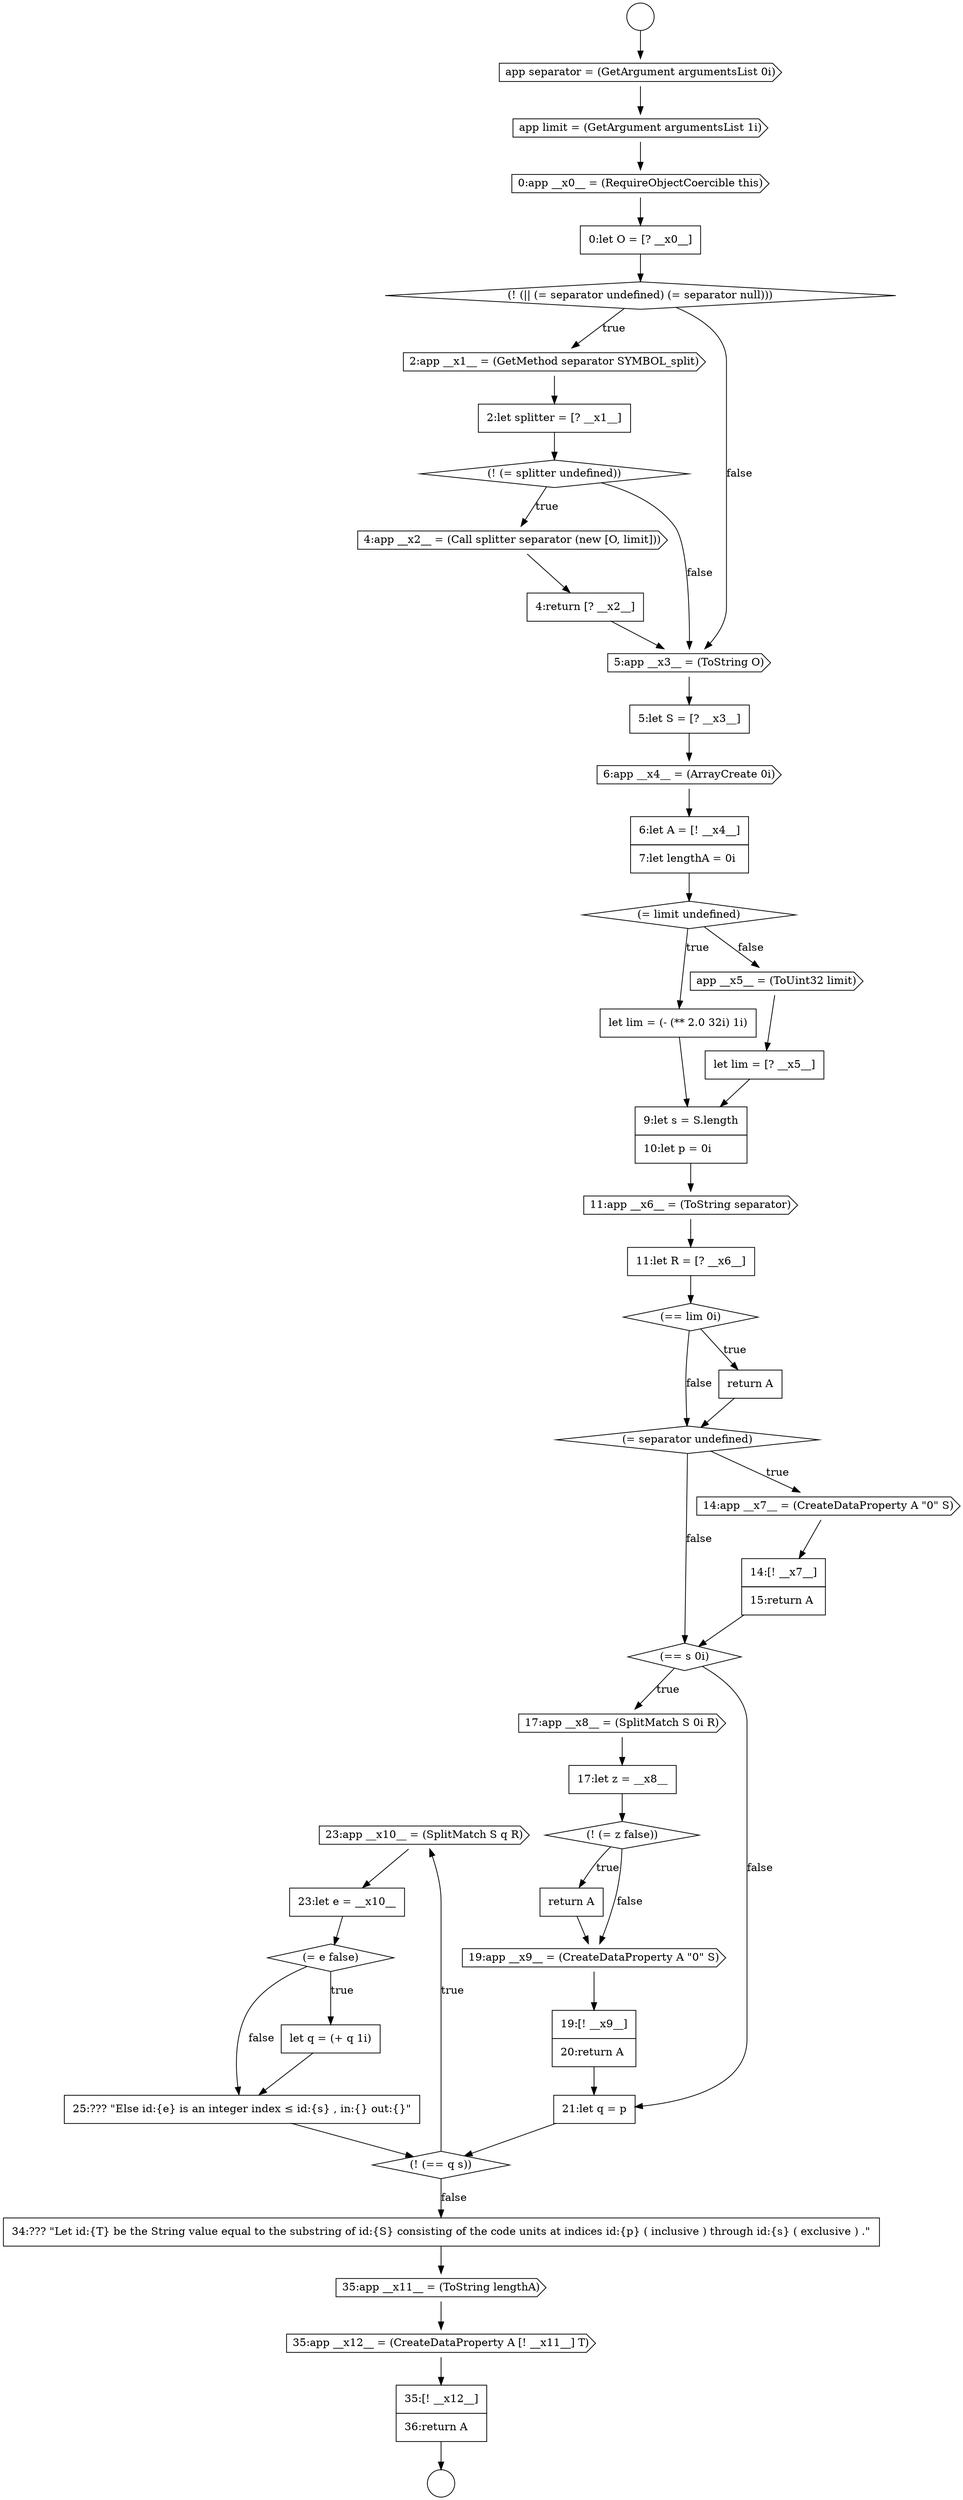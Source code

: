 digraph {
  node13484 [shape=cds, label=<<font color="black">23:app __x10__ = (SplitMatch S q R)</font>> color="black" fillcolor="white" style=filled]
  node13479 [shape=none, margin=0, label=<<font color="black">
    <table border="0" cellborder="1" cellspacing="0" cellpadding="10">
      <tr><td align="left">return A</td></tr>
    </table>
  </font>> color="black" fillcolor="white" style=filled]
  node13476 [shape=cds, label=<<font color="black">17:app __x8__ = (SplitMatch S 0i R)</font>> color="black" fillcolor="white" style=filled]
  node13480 [shape=cds, label=<<font color="black">19:app __x9__ = (CreateDataProperty A &quot;0&quot; S)</font>> color="black" fillcolor="white" style=filled]
  node13486 [shape=diamond, label=<<font color="black">(= e false)</font>> color="black" fillcolor="white" style=filled]
  node13454 [shape=cds, label=<<font color="black">2:app __x1__ = (GetMethod separator SYMBOL_split)</font>> color="black" fillcolor="white" style=filled]
  node13449 [shape=cds, label=<<font color="black">app separator = (GetArgument argumentsList 0i)</font>> color="black" fillcolor="white" style=filled]
  node13478 [shape=diamond, label=<<font color="black">(! (= z false))</font>> color="black" fillcolor="white" style=filled]
  node13475 [shape=diamond, label=<<font color="black">(== s 0i)</font>> color="black" fillcolor="white" style=filled]
  node13462 [shape=none, margin=0, label=<<font color="black">
    <table border="0" cellborder="1" cellspacing="0" cellpadding="10">
      <tr><td align="left">6:let A = [! __x4__]</td></tr>
      <tr><td align="left">7:let lengthA = 0i</td></tr>
    </table>
  </font>> color="black" fillcolor="white" style=filled]
  node13457 [shape=cds, label=<<font color="black">4:app __x2__ = (Call splitter separator (new [O, limit]))</font>> color="black" fillcolor="white" style=filled]
  node13488 [shape=none, margin=0, label=<<font color="black">
    <table border="0" cellborder="1" cellspacing="0" cellpadding="10">
      <tr><td align="left">25:??? &quot;Else id:{e} is an integer index &le; id:{s} , in:{} out:{}&quot;</td></tr>
    </table>
  </font>> color="black" fillcolor="white" style=filled]
  node13469 [shape=none, margin=0, label=<<font color="black">
    <table border="0" cellborder="1" cellspacing="0" cellpadding="10">
      <tr><td align="left">11:let R = [? __x6__]</td></tr>
    </table>
  </font>> color="black" fillcolor="white" style=filled]
  node13452 [shape=none, margin=0, label=<<font color="black">
    <table border="0" cellborder="1" cellspacing="0" cellpadding="10">
      <tr><td align="left">0:let O = [? __x0__]</td></tr>
    </table>
  </font>> color="black" fillcolor="white" style=filled]
  node13447 [shape=circle label=" " color="black" fillcolor="white" style=filled]
  node13456 [shape=diamond, label=<<font color="black">(! (= splitter undefined))</font>> color="black" fillcolor="white" style=filled]
  node13489 [shape=none, margin=0, label=<<font color="black">
    <table border="0" cellborder="1" cellspacing="0" cellpadding="10">
      <tr><td align="left">34:??? &quot;Let id:{T} be the String value equal to the substring of id:{S} consisting of the code units at indices id:{p} ( inclusive ) through id:{s} ( exclusive ) .&quot;</td></tr>
    </table>
  </font>> color="black" fillcolor="white" style=filled]
  node13474 [shape=none, margin=0, label=<<font color="black">
    <table border="0" cellborder="1" cellspacing="0" cellpadding="10">
      <tr><td align="left">14:[! __x7__]</td></tr>
      <tr><td align="left">15:return A</td></tr>
    </table>
  </font>> color="black" fillcolor="white" style=filled]
  node13448 [shape=circle label=" " color="black" fillcolor="white" style=filled]
  node13472 [shape=diamond, label=<<font color="black">(= separator undefined)</font>> color="black" fillcolor="white" style=filled]
  node13463 [shape=diamond, label=<<font color="black">(= limit undefined)</font>> color="black" fillcolor="white" style=filled]
  node13487 [shape=none, margin=0, label=<<font color="black">
    <table border="0" cellborder="1" cellspacing="0" cellpadding="10">
      <tr><td align="left">let q = (+ q 1i)</td></tr>
    </table>
  </font>> color="black" fillcolor="white" style=filled]
  node13458 [shape=none, margin=0, label=<<font color="black">
    <table border="0" cellborder="1" cellspacing="0" cellpadding="10">
      <tr><td align="left">4:return [? __x2__]</td></tr>
    </table>
  </font>> color="black" fillcolor="white" style=filled]
  node13468 [shape=cds, label=<<font color="black">11:app __x6__ = (ToString separator)</font>> color="black" fillcolor="white" style=filled]
  node13483 [shape=diamond, label=<<font color="black">(! (== q s))</font>> color="black" fillcolor="white" style=filled]
  node13451 [shape=cds, label=<<font color="black">0:app __x0__ = (RequireObjectCoercible this)</font>> color="black" fillcolor="white" style=filled]
  node13490 [shape=cds, label=<<font color="black">35:app __x11__ = (ToString lengthA)</font>> color="black" fillcolor="white" style=filled]
  node13455 [shape=none, margin=0, label=<<font color="black">
    <table border="0" cellborder="1" cellspacing="0" cellpadding="10">
      <tr><td align="left">2:let splitter = [? __x1__]</td></tr>
    </table>
  </font>> color="black" fillcolor="white" style=filled]
  node13466 [shape=none, margin=0, label=<<font color="black">
    <table border="0" cellborder="1" cellspacing="0" cellpadding="10">
      <tr><td align="left">let lim = [? __x5__]</td></tr>
    </table>
  </font>> color="black" fillcolor="white" style=filled]
  node13471 [shape=none, margin=0, label=<<font color="black">
    <table border="0" cellborder="1" cellspacing="0" cellpadding="10">
      <tr><td align="left">return A</td></tr>
    </table>
  </font>> color="black" fillcolor="white" style=filled]
  node13492 [shape=none, margin=0, label=<<font color="black">
    <table border="0" cellborder="1" cellspacing="0" cellpadding="10">
      <tr><td align="left">35:[! __x12__]</td></tr>
      <tr><td align="left">36:return A</td></tr>
    </table>
  </font>> color="black" fillcolor="white" style=filled]
  node13459 [shape=cds, label=<<font color="black">5:app __x3__ = (ToString O)</font>> color="black" fillcolor="white" style=filled]
  node13482 [shape=none, margin=0, label=<<font color="black">
    <table border="0" cellborder="1" cellspacing="0" cellpadding="10">
      <tr><td align="left">21:let q = p</td></tr>
    </table>
  </font>> color="black" fillcolor="white" style=filled]
  node13467 [shape=none, margin=0, label=<<font color="black">
    <table border="0" cellborder="1" cellspacing="0" cellpadding="10">
      <tr><td align="left">9:let s = S.length</td></tr>
      <tr><td align="left">10:let p = 0i</td></tr>
    </table>
  </font>> color="black" fillcolor="white" style=filled]
  node13464 [shape=none, margin=0, label=<<font color="black">
    <table border="0" cellborder="1" cellspacing="0" cellpadding="10">
      <tr><td align="left">let lim = (- (** 2.0 32i) 1i)</td></tr>
    </table>
  </font>> color="black" fillcolor="white" style=filled]
  node13465 [shape=cds, label=<<font color="black">app __x5__ = (ToUint32 limit)</font>> color="black" fillcolor="white" style=filled]
  node13450 [shape=cds, label=<<font color="black">app limit = (GetArgument argumentsList 1i)</font>> color="black" fillcolor="white" style=filled]
  node13491 [shape=cds, label=<<font color="black">35:app __x12__ = (CreateDataProperty A [! __x11__] T)</font>> color="black" fillcolor="white" style=filled]
  node13477 [shape=none, margin=0, label=<<font color="black">
    <table border="0" cellborder="1" cellspacing="0" cellpadding="10">
      <tr><td align="left">17:let z = __x8__</td></tr>
    </table>
  </font>> color="black" fillcolor="white" style=filled]
  node13461 [shape=cds, label=<<font color="black">6:app __x4__ = (ArrayCreate 0i)</font>> color="black" fillcolor="white" style=filled]
  node13481 [shape=none, margin=0, label=<<font color="black">
    <table border="0" cellborder="1" cellspacing="0" cellpadding="10">
      <tr><td align="left">19:[! __x9__]</td></tr>
      <tr><td align="left">20:return A</td></tr>
    </table>
  </font>> color="black" fillcolor="white" style=filled]
  node13460 [shape=none, margin=0, label=<<font color="black">
    <table border="0" cellborder="1" cellspacing="0" cellpadding="10">
      <tr><td align="left">5:let S = [? __x3__]</td></tr>
    </table>
  </font>> color="black" fillcolor="white" style=filled]
  node13485 [shape=none, margin=0, label=<<font color="black">
    <table border="0" cellborder="1" cellspacing="0" cellpadding="10">
      <tr><td align="left">23:let e = __x10__</td></tr>
    </table>
  </font>> color="black" fillcolor="white" style=filled]
  node13470 [shape=diamond, label=<<font color="black">(== lim 0i)</font>> color="black" fillcolor="white" style=filled]
  node13453 [shape=diamond, label=<<font color="black">(! (|| (= separator undefined) (= separator null)))</font>> color="black" fillcolor="white" style=filled]
  node13473 [shape=cds, label=<<font color="black">14:app __x7__ = (CreateDataProperty A &quot;0&quot; S)</font>> color="black" fillcolor="white" style=filled]
  node13476 -> node13477 [ color="black"]
  node13449 -> node13450 [ color="black"]
  node13456 -> node13457 [label=<<font color="black">true</font>> color="black"]
  node13456 -> node13459 [label=<<font color="black">false</font>> color="black"]
  node13459 -> node13460 [ color="black"]
  node13465 -> node13466 [ color="black"]
  node13460 -> node13461 [ color="black"]
  node13469 -> node13470 [ color="black"]
  node13478 -> node13479 [label=<<font color="black">true</font>> color="black"]
  node13478 -> node13480 [label=<<font color="black">false</font>> color="black"]
  node13482 -> node13483 [ color="black"]
  node13489 -> node13490 [ color="black"]
  node13487 -> node13488 [ color="black"]
  node13468 -> node13469 [ color="black"]
  node13486 -> node13487 [label=<<font color="black">true</font>> color="black"]
  node13486 -> node13488 [label=<<font color="black">false</font>> color="black"]
  node13474 -> node13475 [ color="black"]
  node13457 -> node13458 [ color="black"]
  node13466 -> node13467 [ color="black"]
  node13471 -> node13472 [ color="black"]
  node13454 -> node13455 [ color="black"]
  node13483 -> node13484 [label=<<font color="black">true</font>> color="black"]
  node13483 -> node13489 [label=<<font color="black">false</font>> color="black"]
  node13490 -> node13491 [ color="black"]
  node13477 -> node13478 [ color="black"]
  node13462 -> node13463 [ color="black"]
  node13481 -> node13482 [ color="black"]
  node13464 -> node13467 [ color="black"]
  node13463 -> node13464 [label=<<font color="black">true</font>> color="black"]
  node13463 -> node13465 [label=<<font color="black">false</font>> color="black"]
  node13479 -> node13480 [ color="black"]
  node13491 -> node13492 [ color="black"]
  node13458 -> node13459 [ color="black"]
  node13484 -> node13485 [ color="black"]
  node13492 -> node13448 [ color="black"]
  node13467 -> node13468 [ color="black"]
  node13455 -> node13456 [ color="black"]
  node13451 -> node13452 [ color="black"]
  node13473 -> node13474 [ color="black"]
  node13480 -> node13481 [ color="black"]
  node13450 -> node13451 [ color="black"]
  node13475 -> node13476 [label=<<font color="black">true</font>> color="black"]
  node13475 -> node13482 [label=<<font color="black">false</font>> color="black"]
  node13485 -> node13486 [ color="black"]
  node13472 -> node13473 [label=<<font color="black">true</font>> color="black"]
  node13472 -> node13475 [label=<<font color="black">false</font>> color="black"]
  node13447 -> node13449 [ color="black"]
  node13470 -> node13471 [label=<<font color="black">true</font>> color="black"]
  node13470 -> node13472 [label=<<font color="black">false</font>> color="black"]
  node13453 -> node13454 [label=<<font color="black">true</font>> color="black"]
  node13453 -> node13459 [label=<<font color="black">false</font>> color="black"]
  node13488 -> node13483 [ color="black"]
  node13452 -> node13453 [ color="black"]
  node13461 -> node13462 [ color="black"]
}
